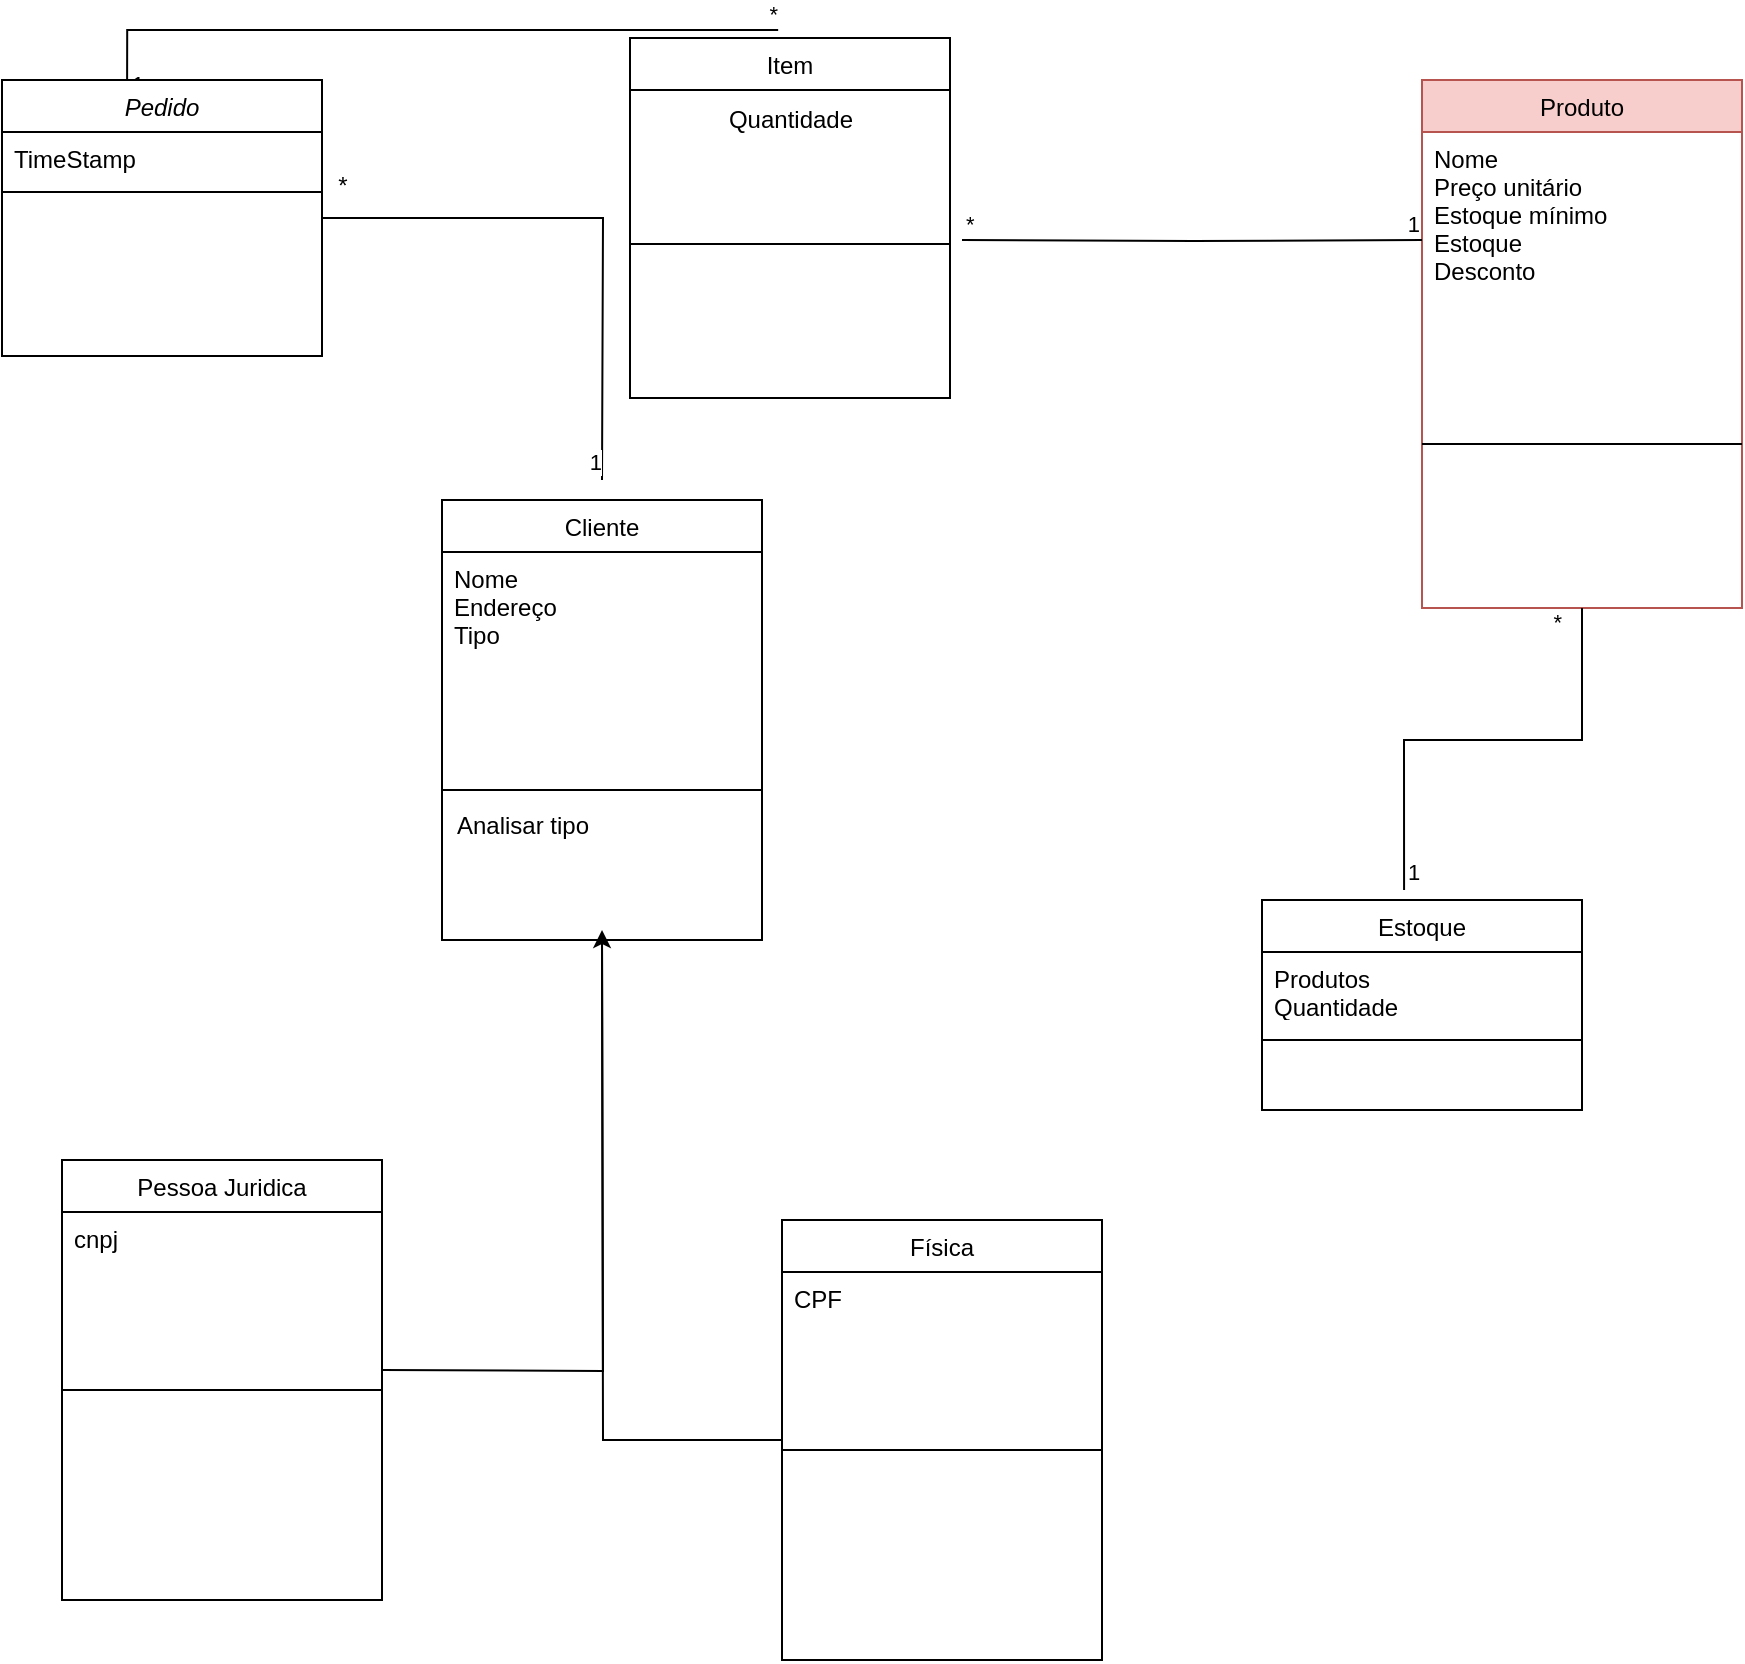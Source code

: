 <mxfile version="24.0.7" type="device">
  <diagram id="C5RBs43oDa-KdzZeNtuy" name="Page-1">
    <mxGraphModel dx="1434" dy="772" grid="1" gridSize="10" guides="1" tooltips="1" connect="1" arrows="1" fold="1" page="1" pageScale="1" pageWidth="827" pageHeight="1169" math="0" shadow="0">
      <root>
        <mxCell id="WIyWlLk6GJQsqaUBKTNV-0" />
        <mxCell id="WIyWlLk6GJQsqaUBKTNV-1" parent="WIyWlLk6GJQsqaUBKTNV-0" />
        <mxCell id="4hVzMq5e_Kej3bh1YozW-49" value="" style="endArrow=none;html=1;edgeStyle=orthogonalEdgeStyle;rounded=0;entryX=0.463;entryY=-0.022;entryDx=0;entryDy=0;exitX=0.391;exitY=0;exitDx=0;exitDy=0;exitPerimeter=0;entryPerimeter=0;" edge="1" parent="WIyWlLk6GJQsqaUBKTNV-1" source="zkfFHV4jXpPFQw0GAbJ--0" target="zkfFHV4jXpPFQw0GAbJ--6">
          <mxGeometry relative="1" as="geometry">
            <mxPoint x="162.54" y="0.068" as="sourcePoint" />
            <mxPoint x="489.5" y="-38" as="targetPoint" />
          </mxGeometry>
        </mxCell>
        <mxCell id="4hVzMq5e_Kej3bh1YozW-50" value="1" style="edgeLabel;resizable=0;html=1;align=left;verticalAlign=bottom;" connectable="0" vertex="1" parent="4hVzMq5e_Kej3bh1YozW-49">
          <mxGeometry x="-1" relative="1" as="geometry">
            <mxPoint y="10" as="offset" />
          </mxGeometry>
        </mxCell>
        <mxCell id="4hVzMq5e_Kej3bh1YozW-51" value="*" style="edgeLabel;resizable=0;html=1;align=right;verticalAlign=bottom;" connectable="0" vertex="1" parent="4hVzMq5e_Kej3bh1YozW-49">
          <mxGeometry x="1" relative="1" as="geometry" />
        </mxCell>
        <mxCell id="zkfFHV4jXpPFQw0GAbJ--0" value="Pedido" style="swimlane;fontStyle=2;align=center;verticalAlign=top;childLayout=stackLayout;horizontal=1;startSize=26;horizontalStack=0;resizeParent=1;resizeLast=0;collapsible=1;marginBottom=0;rounded=0;shadow=0;strokeWidth=1;" parent="WIyWlLk6GJQsqaUBKTNV-1" vertex="1">
          <mxGeometry x="100" y="50" width="160" height="138" as="geometry">
            <mxRectangle x="230" y="140" width="160" height="26" as="alternateBounds" />
          </mxGeometry>
        </mxCell>
        <mxCell id="zkfFHV4jXpPFQw0GAbJ--2" value="TimeStamp" style="text;align=left;verticalAlign=top;spacingLeft=4;spacingRight=4;overflow=hidden;rotatable=0;points=[[0,0.5],[1,0.5]];portConstraint=eastwest;rounded=0;shadow=0;html=0;" parent="zkfFHV4jXpPFQw0GAbJ--0" vertex="1">
          <mxGeometry y="26" width="160" height="26" as="geometry" />
        </mxCell>
        <mxCell id="zkfFHV4jXpPFQw0GAbJ--4" value="" style="line;html=1;strokeWidth=1;align=left;verticalAlign=middle;spacingTop=-1;spacingLeft=3;spacingRight=3;rotatable=0;labelPosition=right;points=[];portConstraint=eastwest;" parent="zkfFHV4jXpPFQw0GAbJ--0" vertex="1">
          <mxGeometry y="52" width="160" height="8" as="geometry" />
        </mxCell>
        <mxCell id="zkfFHV4jXpPFQw0GAbJ--6" value="Item" style="swimlane;fontStyle=0;align=center;verticalAlign=top;childLayout=stackLayout;horizontal=1;startSize=26;horizontalStack=0;resizeParent=1;resizeLast=0;collapsible=1;marginBottom=0;rounded=0;shadow=0;strokeWidth=1;" parent="WIyWlLk6GJQsqaUBKTNV-1" vertex="1">
          <mxGeometry x="414" y="29" width="160" height="180" as="geometry">
            <mxRectangle x="130" y="380" width="160" height="26" as="alternateBounds" />
          </mxGeometry>
        </mxCell>
        <mxCell id="4hVzMq5e_Kej3bh1YozW-9" value="Quantidade" style="text;html=1;align=center;verticalAlign=middle;resizable=0;points=[];autosize=1;strokeColor=none;fillColor=none;" vertex="1" parent="zkfFHV4jXpPFQw0GAbJ--6">
          <mxGeometry y="26" width="160" height="30" as="geometry" />
        </mxCell>
        <mxCell id="zkfFHV4jXpPFQw0GAbJ--9" value="" style="line;html=1;strokeWidth=1;align=left;verticalAlign=middle;spacingTop=-1;spacingLeft=3;spacingRight=3;rotatable=0;labelPosition=right;points=[];portConstraint=eastwest;" parent="zkfFHV4jXpPFQw0GAbJ--6" vertex="1">
          <mxGeometry y="56" width="160" height="94" as="geometry" />
        </mxCell>
        <mxCell id="zkfFHV4jXpPFQw0GAbJ--13" value="Cliente" style="swimlane;fontStyle=0;align=center;verticalAlign=top;childLayout=stackLayout;horizontal=1;startSize=26;horizontalStack=0;resizeParent=1;resizeLast=0;collapsible=1;marginBottom=0;rounded=0;shadow=0;strokeWidth=1;" parent="WIyWlLk6GJQsqaUBKTNV-1" vertex="1">
          <mxGeometry x="320" y="260" width="160" height="220" as="geometry">
            <mxRectangle x="340" y="380" width="170" height="26" as="alternateBounds" />
          </mxGeometry>
        </mxCell>
        <mxCell id="zkfFHV4jXpPFQw0GAbJ--14" value="Nome&#xa;Endereço&#xa;Tipo" style="text;align=left;verticalAlign=top;spacingLeft=4;spacingRight=4;overflow=hidden;rotatable=0;points=[[0,0.5],[1,0.5]];portConstraint=eastwest;" parent="zkfFHV4jXpPFQw0GAbJ--13" vertex="1">
          <mxGeometry y="26" width="160" height="64" as="geometry" />
        </mxCell>
        <mxCell id="zkfFHV4jXpPFQw0GAbJ--15" value="" style="line;html=1;strokeWidth=1;align=left;verticalAlign=middle;spacingTop=-1;spacingLeft=3;spacingRight=3;rotatable=0;labelPosition=right;points=[];portConstraint=eastwest;" parent="zkfFHV4jXpPFQw0GAbJ--13" vertex="1">
          <mxGeometry y="90" width="160" height="110" as="geometry" />
        </mxCell>
        <mxCell id="zkfFHV4jXpPFQw0GAbJ--17" value="Produto" style="swimlane;fontStyle=0;align=center;verticalAlign=top;childLayout=stackLayout;horizontal=1;startSize=26;horizontalStack=0;resizeParent=1;resizeLast=0;collapsible=1;marginBottom=0;rounded=0;shadow=0;strokeWidth=1;fillColor=#f8cecc;strokeColor=#b85450;" parent="WIyWlLk6GJQsqaUBKTNV-1" vertex="1">
          <mxGeometry x="810" y="50" width="160" height="264" as="geometry">
            <mxRectangle x="550" y="140" width="160" height="26" as="alternateBounds" />
          </mxGeometry>
        </mxCell>
        <mxCell id="4hVzMq5e_Kej3bh1YozW-17" value="Nome&#xa;Preço unitário&#xa;Estoque mínimo&#xa;Estoque&#xa;Desconto" style="text;align=left;verticalAlign=top;spacingLeft=4;spacingRight=4;overflow=hidden;rotatable=0;points=[[0,0.5],[1,0.5]];portConstraint=eastwest;" vertex="1" parent="zkfFHV4jXpPFQw0GAbJ--17">
          <mxGeometry y="26" width="160" height="84" as="geometry" />
        </mxCell>
        <mxCell id="zkfFHV4jXpPFQw0GAbJ--23" value="" style="line;html=1;strokeWidth=1;align=left;verticalAlign=middle;spacingTop=-1;spacingLeft=3;spacingRight=3;rotatable=0;labelPosition=right;points=[];portConstraint=eastwest;" parent="zkfFHV4jXpPFQw0GAbJ--17" vertex="1">
          <mxGeometry y="110" width="160" height="144" as="geometry" />
        </mxCell>
        <mxCell id="4hVzMq5e_Kej3bh1YozW-0" value="Estoque&#xa;" style="swimlane;fontStyle=0;align=center;verticalAlign=top;childLayout=stackLayout;horizontal=1;startSize=26;horizontalStack=0;resizeParent=1;resizeLast=0;collapsible=1;marginBottom=0;rounded=0;shadow=0;strokeWidth=1;" vertex="1" parent="WIyWlLk6GJQsqaUBKTNV-1">
          <mxGeometry x="730" y="460" width="160" height="105" as="geometry">
            <mxRectangle x="340" y="380" width="170" height="26" as="alternateBounds" />
          </mxGeometry>
        </mxCell>
        <mxCell id="4hVzMq5e_Kej3bh1YozW-1" value="Produtos&#xa;Quantidade" style="text;align=left;verticalAlign=top;spacingLeft=4;spacingRight=4;overflow=hidden;rotatable=0;points=[[0,0.5],[1,0.5]];portConstraint=eastwest;" vertex="1" parent="4hVzMq5e_Kej3bh1YozW-0">
          <mxGeometry y="26" width="160" height="30" as="geometry" />
        </mxCell>
        <mxCell id="4hVzMq5e_Kej3bh1YozW-2" value="" style="line;html=1;strokeWidth=1;align=left;verticalAlign=middle;spacingTop=-1;spacingLeft=3;spacingRight=3;rotatable=0;labelPosition=right;points=[];portConstraint=eastwest;" vertex="1" parent="4hVzMq5e_Kej3bh1YozW-0">
          <mxGeometry y="56" width="160" height="28" as="geometry" />
        </mxCell>
        <mxCell id="4hVzMq5e_Kej3bh1YozW-30" value="" style="edgeStyle=orthogonalEdgeStyle;rounded=0;orthogonalLoop=1;jettySize=auto;html=1;entryX=0.5;entryY=1;entryDx=0;entryDy=0;" edge="1" parent="WIyWlLk6GJQsqaUBKTNV-1">
          <mxGeometry relative="1" as="geometry">
            <mxPoint x="290" y="695" as="sourcePoint" />
            <mxPoint x="400" y="475" as="targetPoint" />
          </mxGeometry>
        </mxCell>
        <mxCell id="4hVzMq5e_Kej3bh1YozW-3" value="Pessoa Juridica" style="swimlane;fontStyle=0;align=center;verticalAlign=top;childLayout=stackLayout;horizontal=1;startSize=26;horizontalStack=0;resizeParent=1;resizeLast=0;collapsible=1;marginBottom=0;rounded=0;shadow=0;strokeWidth=1;" vertex="1" parent="WIyWlLk6GJQsqaUBKTNV-1">
          <mxGeometry x="130" y="590" width="160" height="220" as="geometry">
            <mxRectangle x="340" y="380" width="170" height="26" as="alternateBounds" />
          </mxGeometry>
        </mxCell>
        <mxCell id="4hVzMq5e_Kej3bh1YozW-4" value="cnpj" style="text;align=left;verticalAlign=top;spacingLeft=4;spacingRight=4;overflow=hidden;rotatable=0;points=[[0,0.5],[1,0.5]];portConstraint=eastwest;" vertex="1" parent="4hVzMq5e_Kej3bh1YozW-3">
          <mxGeometry y="26" width="160" height="34" as="geometry" />
        </mxCell>
        <mxCell id="4hVzMq5e_Kej3bh1YozW-5" value="" style="line;html=1;strokeWidth=1;align=left;verticalAlign=middle;spacingTop=-1;spacingLeft=3;spacingRight=3;rotatable=0;labelPosition=right;points=[];portConstraint=eastwest;" vertex="1" parent="4hVzMq5e_Kej3bh1YozW-3">
          <mxGeometry y="60" width="160" height="110" as="geometry" />
        </mxCell>
        <mxCell id="4hVzMq5e_Kej3bh1YozW-35" value="" style="edgeStyle=orthogonalEdgeStyle;rounded=0;orthogonalLoop=1;jettySize=auto;html=1;endArrow=none;endFill=0;" edge="1" parent="WIyWlLk6GJQsqaUBKTNV-1" source="4hVzMq5e_Kej3bh1YozW-6">
          <mxGeometry relative="1" as="geometry">
            <mxPoint x="400" y="480" as="targetPoint" />
          </mxGeometry>
        </mxCell>
        <mxCell id="4hVzMq5e_Kej3bh1YozW-6" value="Física" style="swimlane;fontStyle=0;align=center;verticalAlign=top;childLayout=stackLayout;horizontal=1;startSize=26;horizontalStack=0;resizeParent=1;resizeLast=0;collapsible=1;marginBottom=0;rounded=0;shadow=0;strokeWidth=1;" vertex="1" parent="WIyWlLk6GJQsqaUBKTNV-1">
          <mxGeometry x="490" y="620" width="160" height="220" as="geometry">
            <mxRectangle x="340" y="380" width="170" height="26" as="alternateBounds" />
          </mxGeometry>
        </mxCell>
        <mxCell id="4hVzMq5e_Kej3bh1YozW-7" value="CPF" style="text;align=left;verticalAlign=top;spacingLeft=4;spacingRight=4;overflow=hidden;rotatable=0;points=[[0,0.5],[1,0.5]];portConstraint=eastwest;" vertex="1" parent="4hVzMq5e_Kej3bh1YozW-6">
          <mxGeometry y="26" width="160" height="34" as="geometry" />
        </mxCell>
        <mxCell id="4hVzMq5e_Kej3bh1YozW-8" value="" style="line;html=1;strokeWidth=1;align=left;verticalAlign=middle;spacingTop=-1;spacingLeft=3;spacingRight=3;rotatable=0;labelPosition=right;points=[];portConstraint=eastwest;" vertex="1" parent="4hVzMq5e_Kej3bh1YozW-6">
          <mxGeometry y="60" width="160" height="110" as="geometry" />
        </mxCell>
        <mxCell id="4hVzMq5e_Kej3bh1YozW-36" value="" style="endArrow=none;html=1;edgeStyle=orthogonalEdgeStyle;rounded=0;exitX=1;exitY=0.5;exitDx=0;exitDy=0;" edge="1" parent="WIyWlLk6GJQsqaUBKTNV-1" source="zkfFHV4jXpPFQw0GAbJ--0">
          <mxGeometry relative="1" as="geometry">
            <mxPoint x="300" y="170" as="sourcePoint" />
            <mxPoint x="400" y="250" as="targetPoint" />
          </mxGeometry>
        </mxCell>
        <mxCell id="4hVzMq5e_Kej3bh1YozW-38" value="1" style="edgeLabel;resizable=0;html=1;align=right;verticalAlign=bottom;" connectable="0" vertex="1" parent="4hVzMq5e_Kej3bh1YozW-36">
          <mxGeometry x="1" relative="1" as="geometry" />
        </mxCell>
        <mxCell id="4hVzMq5e_Kej3bh1YozW-41" value="*" style="text;html=1;align=center;verticalAlign=middle;resizable=0;points=[];autosize=1;strokeColor=none;fillColor=none;" vertex="1" parent="WIyWlLk6GJQsqaUBKTNV-1">
          <mxGeometry x="255" y="88" width="30" height="30" as="geometry" />
        </mxCell>
        <mxCell id="4hVzMq5e_Kej3bh1YozW-44" value="&lt;div&gt;Analisar tipo&lt;/div&gt;" style="text;html=1;align=center;verticalAlign=middle;resizable=0;points=[];autosize=1;strokeColor=none;fillColor=none;" vertex="1" parent="WIyWlLk6GJQsqaUBKTNV-1">
          <mxGeometry x="315" y="408" width="90" height="30" as="geometry" />
        </mxCell>
        <mxCell id="4hVzMq5e_Kej3bh1YozW-56" value="" style="endArrow=none;html=1;edgeStyle=orthogonalEdgeStyle;rounded=0;entryX=0;entryY=0.643;entryDx=0;entryDy=0;entryPerimeter=0;" edge="1" parent="WIyWlLk6GJQsqaUBKTNV-1" target="4hVzMq5e_Kej3bh1YozW-17">
          <mxGeometry relative="1" as="geometry">
            <mxPoint x="580" y="130" as="sourcePoint" />
            <mxPoint x="770" y="130" as="targetPoint" />
          </mxGeometry>
        </mxCell>
        <mxCell id="4hVzMq5e_Kej3bh1YozW-57" value="*" style="edgeLabel;resizable=0;html=1;align=left;verticalAlign=bottom;" connectable="0" vertex="1" parent="4hVzMq5e_Kej3bh1YozW-56">
          <mxGeometry x="-1" relative="1" as="geometry" />
        </mxCell>
        <mxCell id="4hVzMq5e_Kej3bh1YozW-58" value="1" style="edgeLabel;resizable=0;html=1;align=right;verticalAlign=bottom;" connectable="0" vertex="1" parent="4hVzMq5e_Kej3bh1YozW-56">
          <mxGeometry x="1" relative="1" as="geometry" />
        </mxCell>
        <mxCell id="4hVzMq5e_Kej3bh1YozW-59" value="" style="endArrow=none;html=1;edgeStyle=orthogonalEdgeStyle;rounded=0;entryX=0.5;entryY=1;entryDx=0;entryDy=0;exitX=0.444;exitY=-0.048;exitDx=0;exitDy=0;exitPerimeter=0;" edge="1" parent="WIyWlLk6GJQsqaUBKTNV-1" source="4hVzMq5e_Kej3bh1YozW-0" target="zkfFHV4jXpPFQw0GAbJ--17">
          <mxGeometry relative="1" as="geometry">
            <mxPoint x="760" y="380" as="sourcePoint" />
            <mxPoint x="920" y="380" as="targetPoint" />
            <Array as="points">
              <mxPoint x="801" y="380" />
              <mxPoint x="890" y="380" />
            </Array>
          </mxGeometry>
        </mxCell>
        <mxCell id="4hVzMq5e_Kej3bh1YozW-60" value="1" style="edgeLabel;resizable=0;html=1;align=left;verticalAlign=bottom;" connectable="0" vertex="1" parent="4hVzMq5e_Kej3bh1YozW-59">
          <mxGeometry x="-1" relative="1" as="geometry" />
        </mxCell>
        <mxCell id="4hVzMq5e_Kej3bh1YozW-61" value="*" style="edgeLabel;resizable=0;html=1;align=right;verticalAlign=bottom;" connectable="0" vertex="1" parent="4hVzMq5e_Kej3bh1YozW-59">
          <mxGeometry x="1" relative="1" as="geometry">
            <mxPoint x="-10" y="16" as="offset" />
          </mxGeometry>
        </mxCell>
      </root>
    </mxGraphModel>
  </diagram>
</mxfile>
